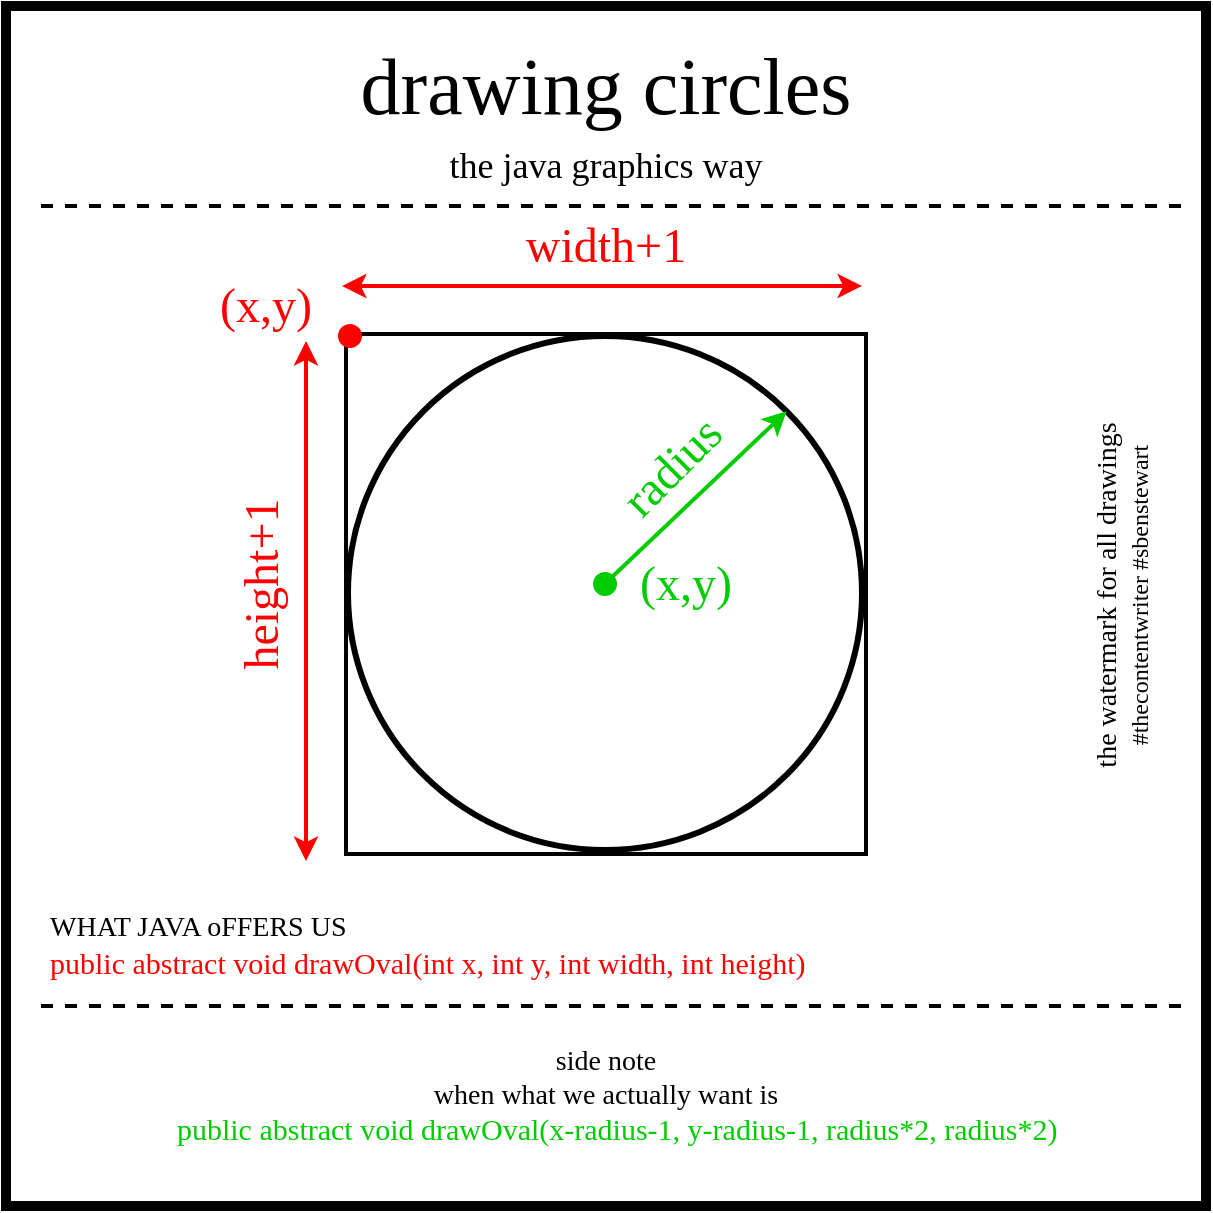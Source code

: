 <mxfile version="12.5.1" type="device"><diagram id="dX7Dphyso45SB9-RoEhv" name="Page-1"><mxGraphModel dx="742" dy="474" grid="1" gridSize="10" guides="1" tooltips="1" connect="1" arrows="1" fold="1" page="1" pageScale="1" pageWidth="827" pageHeight="1169" math="0" shadow="0"><root><mxCell id="0"/><mxCell id="1" parent="0"/><mxCell id="nfxZPmU7g6QgWNAvG-ER-2" value="" style="whiteSpace=wrap;html=1;aspect=fixed;strokeWidth=5;" parent="1" vertex="1"><mxGeometry x="210" y="90" width="600" height="600" as="geometry"/></mxCell><mxCell id="HWLIPen5ppRNL4kZvNhC-5" value="" style="whiteSpace=wrap;html=1;aspect=fixed;strokeWidth=2;fillColor=none;imageAspect=1;strokeColor=#000000;" vertex="1" parent="1"><mxGeometry x="380" y="254" width="260" height="260" as="geometry"/></mxCell><mxCell id="8b6ggLF4gSHIukh4vJdm-18" value="&lt;font face=&quot;xkcd&quot;&gt;&lt;span style=&quot;font-size: 40px&quot;&gt;drawing circles&lt;/span&gt;&lt;br&gt;&lt;/font&gt;" style="text;html=1;strokeColor=none;fillColor=none;align=center;verticalAlign=middle;whiteSpace=wrap;rounded=0;" parent="1" vertex="1"><mxGeometry x="210" y="120" width="600" height="20" as="geometry"/></mxCell><mxCell id="8b6ggLF4gSHIukh4vJdm-24" value="&lt;font face=&quot;xkcd&quot;&gt;&lt;span style=&quot;font-size: 18px&quot;&gt;the java graphics way&lt;/span&gt;&lt;br&gt;&lt;/font&gt;" style="text;html=1;strokeColor=none;fillColor=none;align=center;verticalAlign=middle;whiteSpace=wrap;rounded=0;" parent="1" vertex="1"><mxGeometry x="210" y="160" width="600" height="20" as="geometry"/></mxCell><mxCell id="8b6ggLF4gSHIukh4vJdm-30" value="" style="endArrow=none;dashed=1;html=1;strokeWidth=2;" parent="1" edge="1"><mxGeometry width="50" height="50" relative="1" as="geometry"><mxPoint x="797.5" y="190" as="sourcePoint"/><mxPoint x="222.5" y="190" as="targetPoint"/></mxGeometry></mxCell><mxCell id="k-dpR7HA_-HZ3Fbqk2lw-16" value="" style="endArrow=none;dashed=1;html=1;strokeWidth=2;" parent="1" edge="1"><mxGeometry width="50" height="50" relative="1" as="geometry"><mxPoint x="797.5" y="590" as="sourcePoint"/><mxPoint x="222.5" y="590" as="targetPoint"/></mxGeometry></mxCell><mxCell id="k-dpR7HA_-HZ3Fbqk2lw-17" value="&lt;font face=&quot;xkcd&quot;&gt;&lt;span style=&quot;font-size: 14px&quot;&gt;side note&lt;br&gt;when what we actually want is&lt;br&gt;&lt;/span&gt;&lt;/font&gt;&lt;div style=&quot;font-family: &amp;#34;xkcd&amp;#34; ; font-size: 15px&quot;&gt;&amp;nbsp; &lt;font color=&quot;#00cc00&quot;&gt;&amp;nbsp;public abstract void drawOval(x-radius-1, y-radius-1, radius*2, radius*2)&lt;/font&gt;&lt;/div&gt;" style="text;html=1;strokeColor=none;fillColor=none;align=center;verticalAlign=middle;whiteSpace=wrap;rounded=0;" parent="1" vertex="1"><mxGeometry x="210" y="600" width="600" height="70" as="geometry"/></mxCell><mxCell id="euaHSMH8fYii958cPEId-22" style="edgeStyle=orthogonalEdgeStyle;rounded=0;orthogonalLoop=1;jettySize=auto;html=1;exitX=0.5;exitY=1;exitDx=0;exitDy=0;strokeWidth=2;" parent="1" edge="1"><mxGeometry relative="1" as="geometry"><mxPoint x="661" y="451" as="sourcePoint"/><mxPoint x="661" y="451" as="targetPoint"/></mxGeometry></mxCell><mxCell id="pKVuHFSoDqtFi99w7tCS-15" value="&lt;font face=&quot;xkcd&quot;&gt;&lt;span style=&quot;font-size: 14px&quot;&gt;the watermark for all drawings&lt;/span&gt;&lt;/font&gt;&lt;font face=&quot;xkcd&quot;&gt;&lt;span style=&quot;font-size: 14px&quot;&gt;&lt;br&gt;&lt;/span&gt;#thecontentwriter #sbenstewart&lt;br&gt;&lt;/font&gt;" style="text;html=1;strokeColor=none;fillColor=none;align=center;verticalAlign=middle;whiteSpace=wrap;rounded=0;rotation=-90;" parent="1" vertex="1"><mxGeometry x="593.44" y="374" width="349.13" height="20" as="geometry"/></mxCell><mxCell id="HWLIPen5ppRNL4kZvNhC-3" value="" style="ellipse;whiteSpace=wrap;html=1;aspect=fixed;strokeWidth=3;" vertex="1" parent="1"><mxGeometry x="381" y="255" width="257" height="257" as="geometry"/></mxCell><mxCell id="HWLIPen5ppRNL4kZvNhC-6" value="" style="ellipse;whiteSpace=wrap;html=1;aspect=fixed;strokeWidth=2;fillColor=#00CC00;strokeColor=#00CC00;" vertex="1" parent="1"><mxGeometry x="504.5" y="374" width="10" height="10" as="geometry"/></mxCell><mxCell id="HWLIPen5ppRNL4kZvNhC-9" value="" style="ellipse;whiteSpace=wrap;html=1;aspect=fixed;strokeWidth=2;fillColor=#FF0000;strokeColor=#FF0000;" vertex="1" parent="1"><mxGeometry x="377" y="250" width="10" height="10" as="geometry"/></mxCell><mxCell id="HWLIPen5ppRNL4kZvNhC-10" value="&lt;font color=&quot;#ff0000&quot; style=&quot;font-size: 24px&quot;&gt;(x,y)&lt;/font&gt;" style="text;html=1;strokeColor=none;fillColor=none;align=center;verticalAlign=middle;whiteSpace=wrap;rounded=0;fontFamily=xkcd;" vertex="1" parent="1"><mxGeometry x="320" y="230" width="40" height="20" as="geometry"/></mxCell><mxCell id="HWLIPen5ppRNL4kZvNhC-11" value="&lt;font style=&quot;font-size: 24px&quot; color=&quot;#00cc00&quot;&gt;(x,y)&lt;/font&gt;" style="text;html=1;strokeColor=none;fillColor=none;align=center;verticalAlign=middle;whiteSpace=wrap;rounded=0;fontFamily=xkcd;" vertex="1" parent="1"><mxGeometry x="530" y="369" width="40" height="20" as="geometry"/></mxCell><mxCell id="HWLIPen5ppRNL4kZvNhC-17" value="" style="endArrow=classic;startArrow=classic;html=1;strokeWidth=2;entryX=0;entryY=0;entryDx=0;entryDy=0;exitX=0;exitY=1;exitDx=0;exitDy=0;strokeColor=#FF0000;" edge="1" parent="1"><mxGeometry width="50" height="50" relative="1" as="geometry"><mxPoint x="360" y="517.5" as="sourcePoint"/><mxPoint x="360" y="257.5" as="targetPoint"/></mxGeometry></mxCell><mxCell id="HWLIPen5ppRNL4kZvNhC-19" value="" style="endArrow=classic;startArrow=classic;html=1;strokeWidth=2;exitX=0;exitY=1;exitDx=0;exitDy=0;entryX=1;entryY=1;entryDx=0;entryDy=0;strokeColor=#FF0000;" edge="1" parent="1"><mxGeometry width="50" height="50" relative="1" as="geometry"><mxPoint x="378" y="230" as="sourcePoint"/><mxPoint x="638" y="230" as="targetPoint"/></mxGeometry></mxCell><mxCell id="HWLIPen5ppRNL4kZvNhC-20" value="&lt;font color=&quot;#ff0000&quot; style=&quot;font-size: 24px&quot;&gt;width+1&lt;/font&gt;" style="text;html=1;strokeColor=none;fillColor=none;align=center;verticalAlign=middle;whiteSpace=wrap;rounded=0;fontFamily=xkcd;" vertex="1" parent="1"><mxGeometry x="460" y="200" width="100" height="20" as="geometry"/></mxCell><mxCell id="HWLIPen5ppRNL4kZvNhC-23" value="&lt;font color=&quot;#ff0000&quot; style=&quot;font-size: 24px&quot;&gt;height+1&lt;/font&gt;" style="text;html=1;strokeColor=none;fillColor=none;align=center;verticalAlign=middle;whiteSpace=wrap;rounded=0;fontFamily=xkcd;rotation=-90;" vertex="1" parent="1"><mxGeometry x="283" y="369" width="110" height="20" as="geometry"/></mxCell><mxCell id="HWLIPen5ppRNL4kZvNhC-24" value="" style="endArrow=classic;html=1;strokeColor=#00CC00;strokeWidth=2;exitX=1;exitY=0;exitDx=0;exitDy=0;entryX=1;entryY=0;entryDx=0;entryDy=0;" edge="1" parent="1" source="HWLIPen5ppRNL4kZvNhC-6" target="HWLIPen5ppRNL4kZvNhC-3"><mxGeometry width="50" height="50" relative="1" as="geometry"><mxPoint x="510" y="350" as="sourcePoint"/><mxPoint x="560" y="300" as="targetPoint"/></mxGeometry></mxCell><mxCell id="HWLIPen5ppRNL4kZvNhC-25" value="&lt;font style=&quot;font-size: 24px&quot; color=&quot;#00cc00&quot;&gt;radius&lt;/font&gt;" style="text;html=1;strokeColor=none;fillColor=none;align=center;verticalAlign=middle;whiteSpace=wrap;rounded=0;fontFamily=xkcd;rotation=-45;" vertex="1" parent="1"><mxGeometry x="493.44" y="310" width="100" height="20" as="geometry"/></mxCell><mxCell id="HWLIPen5ppRNL4kZvNhC-26" value="&lt;span style=&quot;font-size: 14px&quot;&gt;WHAT JAVA oFFERS US&lt;/span&gt;&lt;div style=&quot;font-size: 15px&quot;&gt;&lt;font color=&quot;#ff0000&quot; style=&quot;font-size: 15px&quot;&gt;public abstract void drawOval(int x,&amp;nbsp;&lt;/font&gt;&lt;font color=&quot;#ff0000&quot;&gt;int y,&amp;nbsp;&lt;/font&gt;&lt;font color=&quot;#ff0000&quot;&gt;int width,&amp;nbsp;&lt;/font&gt;&lt;span style=&quot;color: rgb(255 , 0 , 0)&quot;&gt;int height)&lt;/span&gt;&lt;/div&gt;" style="text;html=1;strokeColor=none;fillColor=none;align=left;verticalAlign=middle;whiteSpace=wrap;rounded=0;fontFamily=xkcd;" vertex="1" parent="1"><mxGeometry x="230" y="550" width="500" height="20" as="geometry"/></mxCell></root></mxGraphModel></diagram></mxfile>